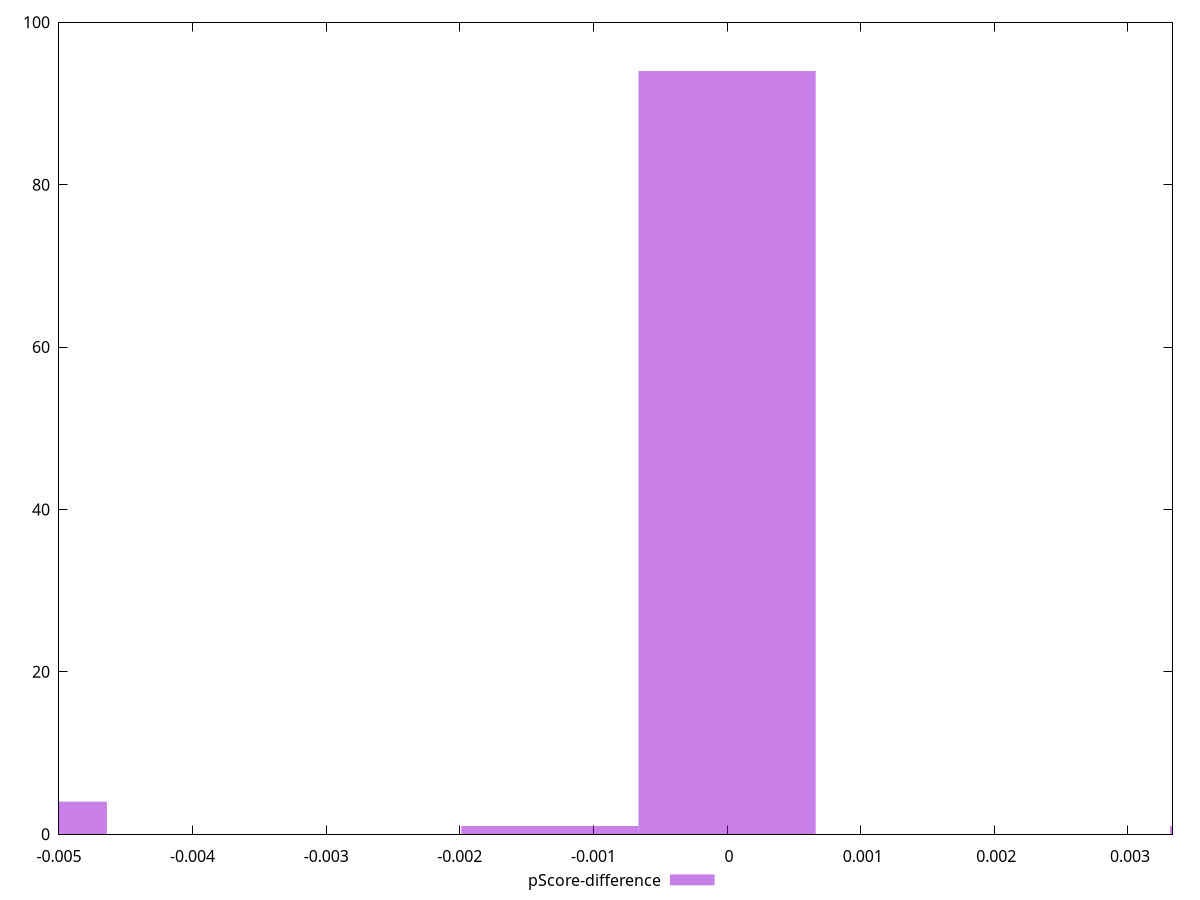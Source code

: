 reset

$pScoreDifference <<EOF
0 94
0.0039785470434269485 1
-0.005304729391235932 4
-0.001326182347808983 1
EOF

set key outside below
set boxwidth 0.001326182347808983
set xrange [-0.0050000000000000044:0.0033333333333332993]
set yrange [0:100]
set trange [0:100]
set style fill transparent solid 0.5 noborder
set terminal svg size 640, 490 enhanced background rgb 'white'
set output "report/report_00029_2021-02-24T13-36-40.390Z/unminified-javascript/samples/music/pScore-difference/histogram.svg"

plot $pScoreDifference title "pScore-difference" with boxes

reset
